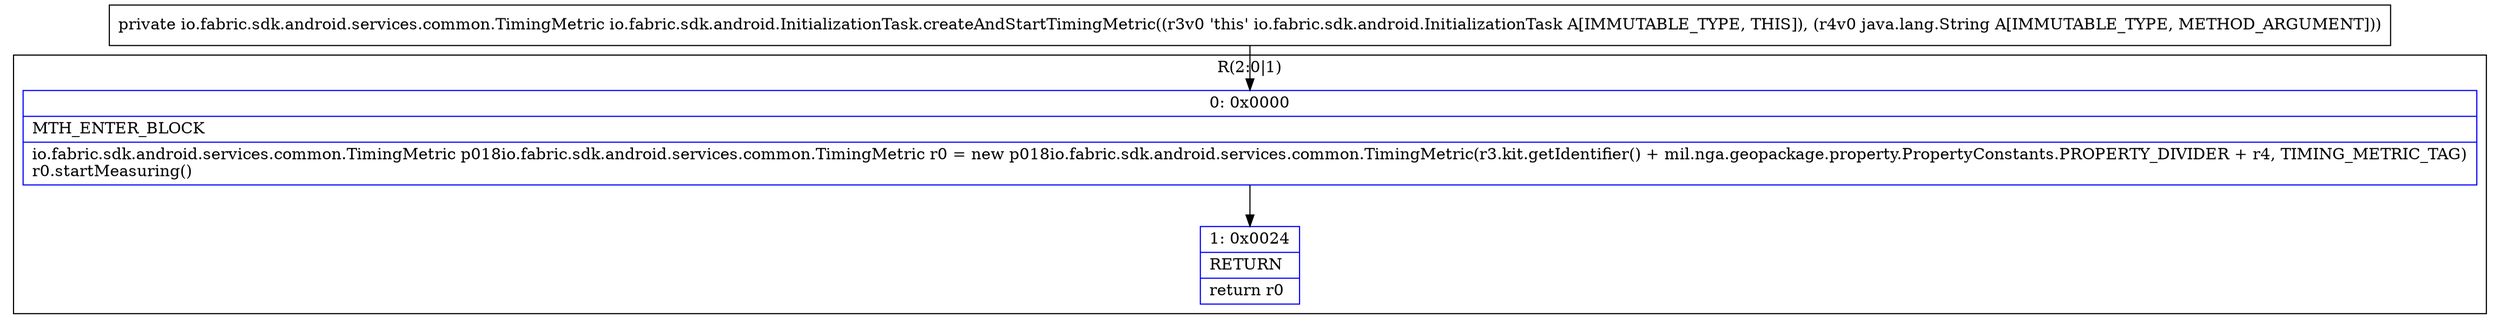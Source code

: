 digraph "CFG forio.fabric.sdk.android.InitializationTask.createAndStartTimingMetric(Ljava\/lang\/String;)Lio\/fabric\/sdk\/android\/services\/common\/TimingMetric;" {
subgraph cluster_Region_1907080030 {
label = "R(2:0|1)";
node [shape=record,color=blue];
Node_0 [shape=record,label="{0\:\ 0x0000|MTH_ENTER_BLOCK\l|io.fabric.sdk.android.services.common.TimingMetric p018io.fabric.sdk.android.services.common.TimingMetric r0 = new p018io.fabric.sdk.android.services.common.TimingMetric(r3.kit.getIdentifier() + mil.nga.geopackage.property.PropertyConstants.PROPERTY_DIVIDER + r4, TIMING_METRIC_TAG)\lr0.startMeasuring()\l}"];
Node_1 [shape=record,label="{1\:\ 0x0024|RETURN\l|return r0\l}"];
}
MethodNode[shape=record,label="{private io.fabric.sdk.android.services.common.TimingMetric io.fabric.sdk.android.InitializationTask.createAndStartTimingMetric((r3v0 'this' io.fabric.sdk.android.InitializationTask A[IMMUTABLE_TYPE, THIS]), (r4v0 java.lang.String A[IMMUTABLE_TYPE, METHOD_ARGUMENT])) }"];
MethodNode -> Node_0;
Node_0 -> Node_1;
}

